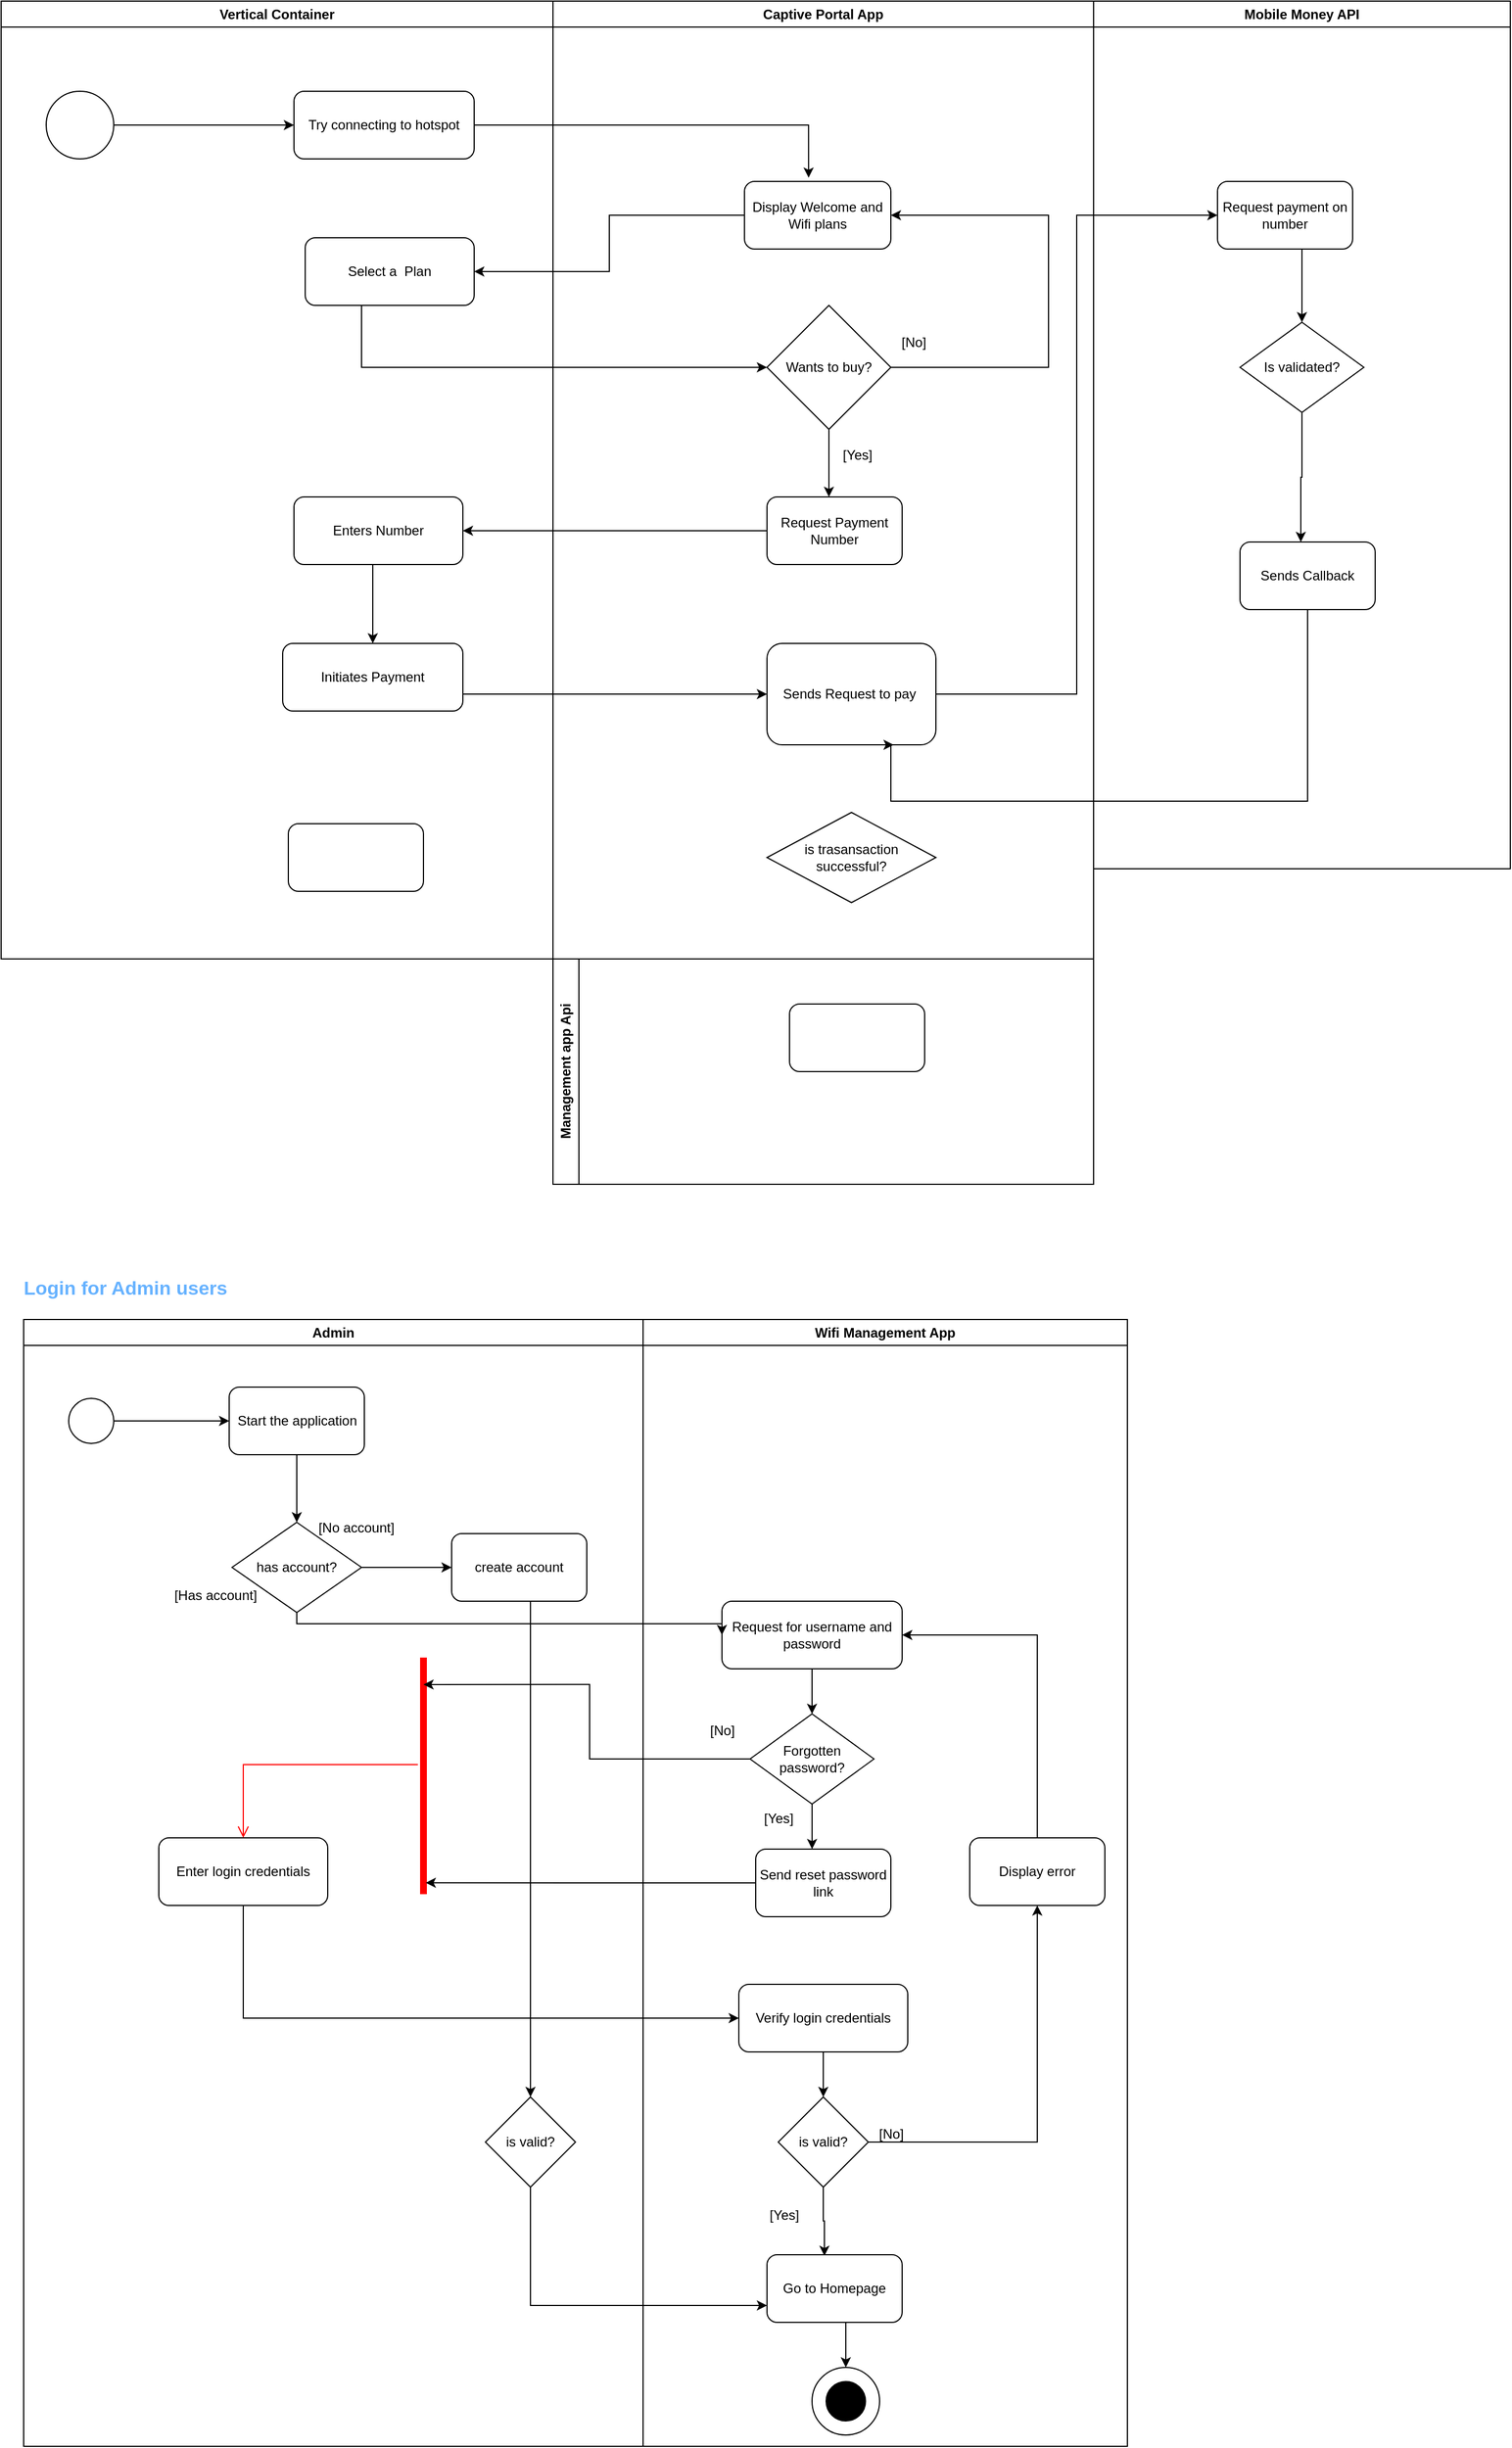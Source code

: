 <mxfile version="24.2.5" type="github">
  <diagram name="Page-1" id="CUb-QfJk0qU2F_aChCjE">
    <mxGraphModel dx="878" dy="1574" grid="1" gridSize="10" guides="1" tooltips="1" connect="1" arrows="1" fold="1" page="1" pageScale="1" pageWidth="850" pageHeight="1100" math="0" shadow="0">
      <root>
        <mxCell id="0" />
        <mxCell id="1" parent="0" />
        <mxCell id="_54EH0U5GBHdhhIOFVnq-2" value="Admin" style="swimlane;whiteSpace=wrap;html=1;" vertex="1" parent="1">
          <mxGeometry x="140" y="120" width="550" height="1000" as="geometry" />
        </mxCell>
        <mxCell id="_54EH0U5GBHdhhIOFVnq-7" style="edgeStyle=orthogonalEdgeStyle;rounded=0;orthogonalLoop=1;jettySize=auto;html=1;exitX=0.5;exitY=1;exitDx=0;exitDy=0;entryX=0.5;entryY=0;entryDx=0;entryDy=0;" edge="1" parent="_54EH0U5GBHdhhIOFVnq-2" source="_54EH0U5GBHdhhIOFVnq-3" target="_54EH0U5GBHdhhIOFVnq-4">
          <mxGeometry relative="1" as="geometry" />
        </mxCell>
        <mxCell id="_54EH0U5GBHdhhIOFVnq-3" value="Start the application" style="rounded=1;whiteSpace=wrap;html=1;" vertex="1" parent="_54EH0U5GBHdhhIOFVnq-2">
          <mxGeometry x="182.5" y="60" width="120" height="60" as="geometry" />
        </mxCell>
        <mxCell id="_54EH0U5GBHdhhIOFVnq-12" value="" style="edgeStyle=orthogonalEdgeStyle;rounded=0;orthogonalLoop=1;jettySize=auto;html=1;" edge="1" parent="_54EH0U5GBHdhhIOFVnq-2" source="_54EH0U5GBHdhhIOFVnq-4" target="_54EH0U5GBHdhhIOFVnq-9">
          <mxGeometry relative="1" as="geometry" />
        </mxCell>
        <mxCell id="_54EH0U5GBHdhhIOFVnq-4" value="has account?" style="rhombus;whiteSpace=wrap;html=1;" vertex="1" parent="_54EH0U5GBHdhhIOFVnq-2">
          <mxGeometry x="185" y="180" width="115" height="80" as="geometry" />
        </mxCell>
        <mxCell id="_54EH0U5GBHdhhIOFVnq-6" style="edgeStyle=orthogonalEdgeStyle;rounded=0;orthogonalLoop=1;jettySize=auto;html=1;entryX=0;entryY=0.5;entryDx=0;entryDy=0;" edge="1" parent="_54EH0U5GBHdhhIOFVnq-2" source="_54EH0U5GBHdhhIOFVnq-5" target="_54EH0U5GBHdhhIOFVnq-3">
          <mxGeometry relative="1" as="geometry" />
        </mxCell>
        <mxCell id="_54EH0U5GBHdhhIOFVnq-5" value="" style="ellipse;whiteSpace=wrap;html=1;aspect=fixed;fillColor=default;" vertex="1" parent="_54EH0U5GBHdhhIOFVnq-2">
          <mxGeometry x="40" y="70" width="40" height="40" as="geometry" />
        </mxCell>
        <mxCell id="_54EH0U5GBHdhhIOFVnq-48" style="edgeStyle=orthogonalEdgeStyle;rounded=0;orthogonalLoop=1;jettySize=auto;html=1;entryX=0.5;entryY=0;entryDx=0;entryDy=0;" edge="1" parent="_54EH0U5GBHdhhIOFVnq-2" source="_54EH0U5GBHdhhIOFVnq-9" target="_54EH0U5GBHdhhIOFVnq-34">
          <mxGeometry relative="1" as="geometry">
            <Array as="points">
              <mxPoint x="450" y="250" />
              <mxPoint x="450" y="250" />
            </Array>
          </mxGeometry>
        </mxCell>
        <mxCell id="_54EH0U5GBHdhhIOFVnq-9" value="create account" style="rounded=1;whiteSpace=wrap;html=1;" vertex="1" parent="_54EH0U5GBHdhhIOFVnq-2">
          <mxGeometry x="380" y="190" width="120" height="60" as="geometry" />
        </mxCell>
        <mxCell id="_54EH0U5GBHdhhIOFVnq-10" value="Enter login credentials" style="rounded=1;whiteSpace=wrap;html=1;" vertex="1" parent="_54EH0U5GBHdhhIOFVnq-2">
          <mxGeometry x="120" y="460" width="150" height="60" as="geometry" />
        </mxCell>
        <mxCell id="_54EH0U5GBHdhhIOFVnq-13" value="[No account]" style="text;html=1;align=center;verticalAlign=middle;resizable=0;points=[];autosize=1;strokeColor=none;fillColor=none;" vertex="1" parent="_54EH0U5GBHdhhIOFVnq-2">
          <mxGeometry x="250" y="170" width="90" height="30" as="geometry" />
        </mxCell>
        <mxCell id="_54EH0U5GBHdhhIOFVnq-14" value="[Has account]" style="text;html=1;align=center;verticalAlign=middle;resizable=0;points=[];autosize=1;strokeColor=none;fillColor=none;" vertex="1" parent="_54EH0U5GBHdhhIOFVnq-2">
          <mxGeometry x="120" y="230" width="100" height="30" as="geometry" />
        </mxCell>
        <mxCell id="_54EH0U5GBHdhhIOFVnq-27" value="" style="shape=line;html=1;strokeWidth=6;strokeColor=#ff0000;direction=north;" vertex="1" parent="_54EH0U5GBHdhhIOFVnq-2">
          <mxGeometry x="350" y="300" width="10" height="210" as="geometry" />
        </mxCell>
        <mxCell id="_54EH0U5GBHdhhIOFVnq-28" value="" style="edgeStyle=orthogonalEdgeStyle;html=1;verticalAlign=bottom;endArrow=open;endSize=8;strokeColor=#ff0000;rounded=0;entryX=0.5;entryY=0;entryDx=0;entryDy=0;" edge="1" source="_54EH0U5GBHdhhIOFVnq-27" parent="_54EH0U5GBHdhhIOFVnq-2" target="_54EH0U5GBHdhhIOFVnq-10">
          <mxGeometry relative="1" as="geometry">
            <mxPoint x="400" y="500" as="targetPoint" />
            <Array as="points">
              <mxPoint x="195" y="395" />
            </Array>
          </mxGeometry>
        </mxCell>
        <mxCell id="_54EH0U5GBHdhhIOFVnq-34" value="is valid?" style="rhombus;whiteSpace=wrap;html=1;" vertex="1" parent="_54EH0U5GBHdhhIOFVnq-2">
          <mxGeometry x="410" y="690" width="80" height="80" as="geometry" />
        </mxCell>
        <mxCell id="_54EH0U5GBHdhhIOFVnq-11" value="Wifi Management App" style="swimlane;whiteSpace=wrap;html=1;" vertex="1" parent="1">
          <mxGeometry x="690" y="120" width="430" height="1000" as="geometry" />
        </mxCell>
        <mxCell id="_54EH0U5GBHdhhIOFVnq-17" value="" style="edgeStyle=orthogonalEdgeStyle;rounded=0;orthogonalLoop=1;jettySize=auto;html=1;" edge="1" parent="_54EH0U5GBHdhhIOFVnq-11" source="_54EH0U5GBHdhhIOFVnq-15" target="_54EH0U5GBHdhhIOFVnq-16">
          <mxGeometry relative="1" as="geometry" />
        </mxCell>
        <mxCell id="_54EH0U5GBHdhhIOFVnq-15" value="Request for username and password" style="rounded=1;whiteSpace=wrap;html=1;" vertex="1" parent="_54EH0U5GBHdhhIOFVnq-11">
          <mxGeometry x="70" y="250" width="160" height="60" as="geometry" />
        </mxCell>
        <mxCell id="_54EH0U5GBHdhhIOFVnq-20" value="" style="edgeStyle=orthogonalEdgeStyle;rounded=0;orthogonalLoop=1;jettySize=auto;html=1;entryX=0.417;entryY=0;entryDx=0;entryDy=0;entryPerimeter=0;" edge="1" parent="_54EH0U5GBHdhhIOFVnq-11" source="_54EH0U5GBHdhhIOFVnq-16" target="_54EH0U5GBHdhhIOFVnq-19">
          <mxGeometry relative="1" as="geometry" />
        </mxCell>
        <mxCell id="_54EH0U5GBHdhhIOFVnq-16" value="Forgotten password?" style="rhombus;whiteSpace=wrap;html=1;" vertex="1" parent="_54EH0U5GBHdhhIOFVnq-11">
          <mxGeometry x="95" y="350" width="110" height="80" as="geometry" />
        </mxCell>
        <mxCell id="_54EH0U5GBHdhhIOFVnq-19" value="Send reset password link" style="rounded=1;whiteSpace=wrap;html=1;" vertex="1" parent="_54EH0U5GBHdhhIOFVnq-11">
          <mxGeometry x="100" y="470" width="120" height="60" as="geometry" />
        </mxCell>
        <mxCell id="_54EH0U5GBHdhhIOFVnq-23" value="[No]" style="text;html=1;align=center;verticalAlign=middle;resizable=0;points=[];autosize=1;strokeColor=none;fillColor=none;" vertex="1" parent="_54EH0U5GBHdhhIOFVnq-11">
          <mxGeometry x="45" y="350" width="50" height="30" as="geometry" />
        </mxCell>
        <mxCell id="_54EH0U5GBHdhhIOFVnq-33" value="" style="edgeStyle=orthogonalEdgeStyle;rounded=0;orthogonalLoop=1;jettySize=auto;html=1;" edge="1" parent="_54EH0U5GBHdhhIOFVnq-11" source="_54EH0U5GBHdhhIOFVnq-25" target="_54EH0U5GBHdhhIOFVnq-32">
          <mxGeometry relative="1" as="geometry" />
        </mxCell>
        <mxCell id="_54EH0U5GBHdhhIOFVnq-25" value="Verify login credentials" style="rounded=1;whiteSpace=wrap;html=1;" vertex="1" parent="_54EH0U5GBHdhhIOFVnq-11">
          <mxGeometry x="85" y="590" width="150" height="60" as="geometry" />
        </mxCell>
        <mxCell id="_54EH0U5GBHdhhIOFVnq-39" value="" style="edgeStyle=orthogonalEdgeStyle;rounded=0;orthogonalLoop=1;jettySize=auto;html=1;entryX=0.425;entryY=0.017;entryDx=0;entryDy=0;entryPerimeter=0;" edge="1" parent="_54EH0U5GBHdhhIOFVnq-11" source="_54EH0U5GBHdhhIOFVnq-32" target="_54EH0U5GBHdhhIOFVnq-35">
          <mxGeometry relative="1" as="geometry" />
        </mxCell>
        <mxCell id="_54EH0U5GBHdhhIOFVnq-42" style="edgeStyle=orthogonalEdgeStyle;rounded=0;orthogonalLoop=1;jettySize=auto;html=1;" edge="1" parent="_54EH0U5GBHdhhIOFVnq-11" source="_54EH0U5GBHdhhIOFVnq-32" target="_54EH0U5GBHdhhIOFVnq-41">
          <mxGeometry relative="1" as="geometry">
            <mxPoint x="350" y="530" as="targetPoint" />
          </mxGeometry>
        </mxCell>
        <mxCell id="_54EH0U5GBHdhhIOFVnq-32" value="is valid?" style="rhombus;whiteSpace=wrap;html=1;" vertex="1" parent="_54EH0U5GBHdhhIOFVnq-11">
          <mxGeometry x="120" y="690" width="80" height="80" as="geometry" />
        </mxCell>
        <mxCell id="_54EH0U5GBHdhhIOFVnq-46" value="" style="edgeStyle=orthogonalEdgeStyle;rounded=0;orthogonalLoop=1;jettySize=auto;html=1;entryX=0.5;entryY=0;entryDx=0;entryDy=0;" edge="1" parent="_54EH0U5GBHdhhIOFVnq-11" source="_54EH0U5GBHdhhIOFVnq-35" target="_54EH0U5GBHdhhIOFVnq-44">
          <mxGeometry relative="1" as="geometry">
            <Array as="points">
              <mxPoint x="180" y="910" />
              <mxPoint x="180" y="910" />
            </Array>
          </mxGeometry>
        </mxCell>
        <mxCell id="_54EH0U5GBHdhhIOFVnq-35" value="Go to Homepage" style="rounded=1;whiteSpace=wrap;html=1;" vertex="1" parent="_54EH0U5GBHdhhIOFVnq-11">
          <mxGeometry x="110" y="830" width="120" height="60" as="geometry" />
        </mxCell>
        <mxCell id="_54EH0U5GBHdhhIOFVnq-38" value="[Yes]" style="text;html=1;align=center;verticalAlign=middle;resizable=0;points=[];autosize=1;strokeColor=none;fillColor=none;" vertex="1" parent="_54EH0U5GBHdhhIOFVnq-11">
          <mxGeometry x="100" y="780" width="50" height="30" as="geometry" />
        </mxCell>
        <mxCell id="_54EH0U5GBHdhhIOFVnq-47" style="edgeStyle=orthogonalEdgeStyle;rounded=0;orthogonalLoop=1;jettySize=auto;html=1;entryX=1;entryY=0.5;entryDx=0;entryDy=0;" edge="1" parent="_54EH0U5GBHdhhIOFVnq-11" source="_54EH0U5GBHdhhIOFVnq-41" target="_54EH0U5GBHdhhIOFVnq-15">
          <mxGeometry relative="1" as="geometry">
            <Array as="points">
              <mxPoint x="350" y="280" />
            </Array>
          </mxGeometry>
        </mxCell>
        <mxCell id="_54EH0U5GBHdhhIOFVnq-41" value="Display error" style="rounded=1;whiteSpace=wrap;html=1;" vertex="1" parent="_54EH0U5GBHdhhIOFVnq-11">
          <mxGeometry x="290" y="460" width="120" height="60" as="geometry" />
        </mxCell>
        <mxCell id="_54EH0U5GBHdhhIOFVnq-44" value="" style="ellipse;whiteSpace=wrap;html=1;aspect=fixed;" vertex="1" parent="_54EH0U5GBHdhhIOFVnq-11">
          <mxGeometry x="150" y="930" width="60" height="60" as="geometry" />
        </mxCell>
        <mxCell id="_54EH0U5GBHdhhIOFVnq-45" value="" style="ellipse;whiteSpace=wrap;html=1;aspect=fixed;fillColor=#000000;" vertex="1" parent="_54EH0U5GBHdhhIOFVnq-11">
          <mxGeometry x="162.5" y="942.5" width="35" height="35" as="geometry" />
        </mxCell>
        <mxCell id="_54EH0U5GBHdhhIOFVnq-18" style="edgeStyle=orthogonalEdgeStyle;rounded=0;orthogonalLoop=1;jettySize=auto;html=1;entryX=0;entryY=0.5;entryDx=0;entryDy=0;exitX=0.5;exitY=1;exitDx=0;exitDy=0;" edge="1" parent="1" source="_54EH0U5GBHdhhIOFVnq-4" target="_54EH0U5GBHdhhIOFVnq-15">
          <mxGeometry relative="1" as="geometry">
            <mxPoint x="380" y="400" as="sourcePoint" />
            <mxPoint x="637" y="467.98" as="targetPoint" />
            <Array as="points">
              <mxPoint x="383" y="390" />
            </Array>
          </mxGeometry>
        </mxCell>
        <mxCell id="_54EH0U5GBHdhhIOFVnq-21" value="[Yes]" style="text;html=1;align=center;verticalAlign=middle;resizable=0;points=[];autosize=1;strokeColor=none;fillColor=none;" vertex="1" parent="1">
          <mxGeometry x="785" y="548" width="50" height="30" as="geometry" />
        </mxCell>
        <mxCell id="_54EH0U5GBHdhhIOFVnq-26" style="edgeStyle=orthogonalEdgeStyle;rounded=0;orthogonalLoop=1;jettySize=auto;html=1;entryX=0;entryY=0.5;entryDx=0;entryDy=0;" edge="1" parent="1" source="_54EH0U5GBHdhhIOFVnq-10" target="_54EH0U5GBHdhhIOFVnq-25">
          <mxGeometry relative="1" as="geometry">
            <mxPoint x="335" y="700" as="targetPoint" />
            <Array as="points">
              <mxPoint x="335" y="740" />
            </Array>
          </mxGeometry>
        </mxCell>
        <mxCell id="_54EH0U5GBHdhhIOFVnq-29" style="edgeStyle=orthogonalEdgeStyle;rounded=0;orthogonalLoop=1;jettySize=auto;html=1;entryX=0.048;entryY=0.7;entryDx=0;entryDy=0;entryPerimeter=0;" edge="1" parent="1" source="_54EH0U5GBHdhhIOFVnq-19" target="_54EH0U5GBHdhhIOFVnq-27">
          <mxGeometry relative="1" as="geometry">
            <mxPoint x="600" y="620" as="targetPoint" />
          </mxGeometry>
        </mxCell>
        <mxCell id="_54EH0U5GBHdhhIOFVnq-31" style="edgeStyle=orthogonalEdgeStyle;rounded=0;orthogonalLoop=1;jettySize=auto;html=1;entryX=0.886;entryY=0.5;entryDx=0;entryDy=0;entryPerimeter=0;" edge="1" parent="1" source="_54EH0U5GBHdhhIOFVnq-16" target="_54EH0U5GBHdhhIOFVnq-27">
          <mxGeometry relative="1" as="geometry" />
        </mxCell>
        <mxCell id="_54EH0U5GBHdhhIOFVnq-36" style="edgeStyle=orthogonalEdgeStyle;rounded=0;orthogonalLoop=1;jettySize=auto;html=1;entryX=0;entryY=0.75;entryDx=0;entryDy=0;" edge="1" parent="1" source="_54EH0U5GBHdhhIOFVnq-34" target="_54EH0U5GBHdhhIOFVnq-35">
          <mxGeometry relative="1" as="geometry">
            <Array as="points">
              <mxPoint x="590" y="995" />
            </Array>
          </mxGeometry>
        </mxCell>
        <mxCell id="_54EH0U5GBHdhhIOFVnq-43" value="[No]" style="text;html=1;align=center;verticalAlign=middle;resizable=0;points=[];autosize=1;strokeColor=none;fillColor=none;" vertex="1" parent="1">
          <mxGeometry x="885" y="828" width="50" height="30" as="geometry" />
        </mxCell>
        <mxCell id="_54EH0U5GBHdhhIOFVnq-49" value="&lt;b&gt;&lt;font color=&quot;#66b2ff&quot; style=&quot;font-size: 17px;&quot;&gt;Login for Admin users&lt;/font&gt;&lt;/b&gt;" style="text;html=1;align=center;verticalAlign=middle;resizable=0;points=[];autosize=1;strokeColor=none;fillColor=none;" vertex="1" parent="1">
          <mxGeometry x="130" y="78" width="200" height="30" as="geometry" />
        </mxCell>
        <mxCell id="_54EH0U5GBHdhhIOFVnq-50" value="Vertical Container" style="swimlane;whiteSpace=wrap;html=1;" vertex="1" parent="1">
          <mxGeometry x="120" y="-1050" width="490" height="850" as="geometry" />
        </mxCell>
        <mxCell id="_54EH0U5GBHdhhIOFVnq-55" style="edgeStyle=orthogonalEdgeStyle;rounded=0;orthogonalLoop=1;jettySize=auto;html=1;entryX=0;entryY=0.5;entryDx=0;entryDy=0;" edge="1" parent="_54EH0U5GBHdhhIOFVnq-50" source="_54EH0U5GBHdhhIOFVnq-52" target="_54EH0U5GBHdhhIOFVnq-53">
          <mxGeometry relative="1" as="geometry" />
        </mxCell>
        <mxCell id="_54EH0U5GBHdhhIOFVnq-52" value="" style="ellipse;whiteSpace=wrap;html=1;aspect=fixed;" vertex="1" parent="_54EH0U5GBHdhhIOFVnq-50">
          <mxGeometry x="40" y="80" width="60" height="60" as="geometry" />
        </mxCell>
        <mxCell id="_54EH0U5GBHdhhIOFVnq-53" value="Try connecting to hotspot" style="rounded=1;whiteSpace=wrap;html=1;" vertex="1" parent="_54EH0U5GBHdhhIOFVnq-50">
          <mxGeometry x="260" y="80" width="160" height="60" as="geometry" />
        </mxCell>
        <mxCell id="_54EH0U5GBHdhhIOFVnq-57" value="Select a&amp;nbsp; Plan" style="rounded=1;whiteSpace=wrap;html=1;" vertex="1" parent="_54EH0U5GBHdhhIOFVnq-50">
          <mxGeometry x="270" y="210" width="150" height="60" as="geometry" />
        </mxCell>
        <mxCell id="_54EH0U5GBHdhhIOFVnq-75" style="edgeStyle=orthogonalEdgeStyle;rounded=0;orthogonalLoop=1;jettySize=auto;html=1;entryX=0.5;entryY=0;entryDx=0;entryDy=0;" edge="1" parent="_54EH0U5GBHdhhIOFVnq-50" source="_54EH0U5GBHdhhIOFVnq-69" target="_54EH0U5GBHdhhIOFVnq-71">
          <mxGeometry relative="1" as="geometry">
            <Array as="points">
              <mxPoint x="330" y="500" />
              <mxPoint x="330" y="500" />
            </Array>
          </mxGeometry>
        </mxCell>
        <mxCell id="_54EH0U5GBHdhhIOFVnq-69" value="Enters Number" style="rounded=1;whiteSpace=wrap;html=1;" vertex="1" parent="_54EH0U5GBHdhhIOFVnq-50">
          <mxGeometry x="260" y="440" width="150" height="60" as="geometry" />
        </mxCell>
        <mxCell id="_54EH0U5GBHdhhIOFVnq-71" value="Initiates Payment" style="rounded=1;whiteSpace=wrap;html=1;" vertex="1" parent="_54EH0U5GBHdhhIOFVnq-50">
          <mxGeometry x="250" y="570" width="160" height="60" as="geometry" />
        </mxCell>
        <mxCell id="_54EH0U5GBHdhhIOFVnq-86" value="" style="rounded=1;whiteSpace=wrap;html=1;" vertex="1" parent="_54EH0U5GBHdhhIOFVnq-50">
          <mxGeometry x="255" y="730" width="120" height="60" as="geometry" />
        </mxCell>
        <mxCell id="_54EH0U5GBHdhhIOFVnq-51" value="Captive Portal App" style="swimlane;whiteSpace=wrap;html=1;startSize=23;" vertex="1" parent="1">
          <mxGeometry x="610" y="-1050" width="480" height="1050" as="geometry" />
        </mxCell>
        <mxCell id="_54EH0U5GBHdhhIOFVnq-54" value="Display Welcome and Wifi plans" style="rounded=1;whiteSpace=wrap;html=1;" vertex="1" parent="_54EH0U5GBHdhhIOFVnq-51">
          <mxGeometry x="170" y="160" width="130" height="60" as="geometry" />
        </mxCell>
        <mxCell id="_54EH0U5GBHdhhIOFVnq-65" value="" style="edgeStyle=orthogonalEdgeStyle;rounded=0;orthogonalLoop=1;jettySize=auto;html=1;" edge="1" parent="_54EH0U5GBHdhhIOFVnq-51" source="_54EH0U5GBHdhhIOFVnq-61">
          <mxGeometry relative="1" as="geometry">
            <mxPoint x="245" y="440" as="targetPoint" />
          </mxGeometry>
        </mxCell>
        <mxCell id="_54EH0U5GBHdhhIOFVnq-67" style="edgeStyle=orthogonalEdgeStyle;rounded=0;orthogonalLoop=1;jettySize=auto;html=1;entryX=1;entryY=0.5;entryDx=0;entryDy=0;" edge="1" parent="_54EH0U5GBHdhhIOFVnq-51" target="_54EH0U5GBHdhhIOFVnq-54">
          <mxGeometry relative="1" as="geometry">
            <mxPoint x="300" y="325" as="sourcePoint" />
            <mxPoint x="355" y="230" as="targetPoint" />
            <Array as="points">
              <mxPoint x="440" y="325" />
              <mxPoint x="440" y="190" />
            </Array>
          </mxGeometry>
        </mxCell>
        <mxCell id="_54EH0U5GBHdhhIOFVnq-61" value="Wants to buy?" style="rhombus;whiteSpace=wrap;html=1;" vertex="1" parent="_54EH0U5GBHdhhIOFVnq-51">
          <mxGeometry x="190" y="270" width="110" height="110" as="geometry" />
        </mxCell>
        <mxCell id="_54EH0U5GBHdhhIOFVnq-60" value="" style="edgeStyle=orthogonalEdgeStyle;rounded=0;orthogonalLoop=1;jettySize=auto;html=1;entryX=0;entryY=0.5;entryDx=0;entryDy=0;" edge="1" parent="_54EH0U5GBHdhhIOFVnq-51" target="_54EH0U5GBHdhhIOFVnq-61">
          <mxGeometry relative="1" as="geometry">
            <mxPoint x="-170" y="270" as="sourcePoint" />
            <mxPoint x="165" y="325" as="targetPoint" />
            <Array as="points">
              <mxPoint x="-170" y="325" />
            </Array>
          </mxGeometry>
        </mxCell>
        <mxCell id="_54EH0U5GBHdhhIOFVnq-63" value="Request Payment Number" style="rounded=1;whiteSpace=wrap;html=1;" vertex="1" parent="_54EH0U5GBHdhhIOFVnq-51">
          <mxGeometry x="190" y="440" width="120" height="60" as="geometry" />
        </mxCell>
        <mxCell id="_54EH0U5GBHdhhIOFVnq-72" value="Sends Request to pay&amp;nbsp;" style="rounded=1;whiteSpace=wrap;html=1;" vertex="1" parent="_54EH0U5GBHdhhIOFVnq-51">
          <mxGeometry x="190" y="570" width="150" height="90" as="geometry" />
        </mxCell>
        <mxCell id="_54EH0U5GBHdhhIOFVnq-85" value="is trasansaction successful?" style="rhombus;whiteSpace=wrap;html=1;" vertex="1" parent="_54EH0U5GBHdhhIOFVnq-51">
          <mxGeometry x="190" y="720" width="150" height="80" as="geometry" />
        </mxCell>
        <mxCell id="_54EH0U5GBHdhhIOFVnq-87" value="Management app Api" style="swimlane;horizontal=0;whiteSpace=wrap;html=1;" vertex="1" parent="_54EH0U5GBHdhhIOFVnq-51">
          <mxGeometry y="850" width="480" height="200" as="geometry" />
        </mxCell>
        <mxCell id="_54EH0U5GBHdhhIOFVnq-88" value="" style="rounded=1;whiteSpace=wrap;html=1;" vertex="1" parent="_54EH0U5GBHdhhIOFVnq-87">
          <mxGeometry x="210" y="40" width="120" height="60" as="geometry" />
        </mxCell>
        <mxCell id="_54EH0U5GBHdhhIOFVnq-56" style="edgeStyle=orthogonalEdgeStyle;rounded=0;orthogonalLoop=1;jettySize=auto;html=1;entryX=0.438;entryY=-0.055;entryDx=0;entryDy=0;entryPerimeter=0;" edge="1" parent="1" source="_54EH0U5GBHdhhIOFVnq-53" target="_54EH0U5GBHdhhIOFVnq-54">
          <mxGeometry relative="1" as="geometry" />
        </mxCell>
        <mxCell id="_54EH0U5GBHdhhIOFVnq-58" style="edgeStyle=orthogonalEdgeStyle;rounded=0;orthogonalLoop=1;jettySize=auto;html=1;exitX=0;exitY=0.5;exitDx=0;exitDy=0;" edge="1" parent="1" source="_54EH0U5GBHdhhIOFVnq-54" target="_54EH0U5GBHdhhIOFVnq-57">
          <mxGeometry relative="1" as="geometry" />
        </mxCell>
        <mxCell id="_54EH0U5GBHdhhIOFVnq-66" value="[Yes]" style="text;html=1;align=center;verticalAlign=middle;resizable=0;points=[];autosize=1;strokeColor=none;fillColor=none;" vertex="1" parent="1">
          <mxGeometry x="855" y="-662" width="50" height="30" as="geometry" />
        </mxCell>
        <mxCell id="_54EH0U5GBHdhhIOFVnq-68" value="[No]" style="text;html=1;align=center;verticalAlign=middle;resizable=0;points=[];autosize=1;strokeColor=none;fillColor=none;" vertex="1" parent="1">
          <mxGeometry x="905" y="-762" width="50" height="30" as="geometry" />
        </mxCell>
        <mxCell id="_54EH0U5GBHdhhIOFVnq-70" style="edgeStyle=orthogonalEdgeStyle;rounded=0;orthogonalLoop=1;jettySize=auto;html=1;entryX=1;entryY=0.5;entryDx=0;entryDy=0;" edge="1" parent="1" source="_54EH0U5GBHdhhIOFVnq-63" target="_54EH0U5GBHdhhIOFVnq-69">
          <mxGeometry relative="1" as="geometry" />
        </mxCell>
        <mxCell id="_54EH0U5GBHdhhIOFVnq-73" style="edgeStyle=orthogonalEdgeStyle;rounded=0;orthogonalLoop=1;jettySize=auto;html=1;entryX=0;entryY=0.5;entryDx=0;entryDy=0;" edge="1" parent="1" source="_54EH0U5GBHdhhIOFVnq-71" target="_54EH0U5GBHdhhIOFVnq-72">
          <mxGeometry relative="1" as="geometry">
            <Array as="points">
              <mxPoint x="600" y="-435" />
              <mxPoint x="600" y="-435" />
            </Array>
          </mxGeometry>
        </mxCell>
        <mxCell id="_54EH0U5GBHdhhIOFVnq-77" value="Mobile Money API" style="swimlane;whiteSpace=wrap;html=1;" vertex="1" parent="1">
          <mxGeometry x="1090" y="-1050" width="370" height="770" as="geometry" />
        </mxCell>
        <mxCell id="_54EH0U5GBHdhhIOFVnq-80" value="" style="edgeStyle=orthogonalEdgeStyle;rounded=0;orthogonalLoop=1;jettySize=auto;html=1;" edge="1" parent="_54EH0U5GBHdhhIOFVnq-77" source="_54EH0U5GBHdhhIOFVnq-76" target="_54EH0U5GBHdhhIOFVnq-79">
          <mxGeometry relative="1" as="geometry">
            <Array as="points">
              <mxPoint x="185" y="230" />
              <mxPoint x="185" y="230" />
            </Array>
          </mxGeometry>
        </mxCell>
        <mxCell id="_54EH0U5GBHdhhIOFVnq-76" value="Request payment on number" style="rounded=1;whiteSpace=wrap;html=1;" vertex="1" parent="_54EH0U5GBHdhhIOFVnq-77">
          <mxGeometry x="110" y="160" width="120" height="60" as="geometry" />
        </mxCell>
        <mxCell id="_54EH0U5GBHdhhIOFVnq-79" value="Is validated?" style="rhombus;whiteSpace=wrap;html=1;" vertex="1" parent="_54EH0U5GBHdhhIOFVnq-77">
          <mxGeometry x="130" y="285" width="110" height="80" as="geometry" />
        </mxCell>
        <mxCell id="_54EH0U5GBHdhhIOFVnq-81" value="Sends Callback" style="rounded=1;whiteSpace=wrap;html=1;" vertex="1" parent="_54EH0U5GBHdhhIOFVnq-77">
          <mxGeometry x="130" y="480" width="120" height="60" as="geometry" />
        </mxCell>
        <mxCell id="_54EH0U5GBHdhhIOFVnq-82" style="edgeStyle=orthogonalEdgeStyle;rounded=0;orthogonalLoop=1;jettySize=auto;html=1;entryX=0.45;entryY=0;entryDx=0;entryDy=0;entryPerimeter=0;" edge="1" parent="_54EH0U5GBHdhhIOFVnq-77" source="_54EH0U5GBHdhhIOFVnq-79" target="_54EH0U5GBHdhhIOFVnq-81">
          <mxGeometry relative="1" as="geometry" />
        </mxCell>
        <mxCell id="_54EH0U5GBHdhhIOFVnq-78" style="edgeStyle=orthogonalEdgeStyle;rounded=0;orthogonalLoop=1;jettySize=auto;html=1;entryX=0;entryY=0.5;entryDx=0;entryDy=0;" edge="1" parent="1" source="_54EH0U5GBHdhhIOFVnq-72" target="_54EH0U5GBHdhhIOFVnq-76">
          <mxGeometry relative="1" as="geometry" />
        </mxCell>
        <mxCell id="_54EH0U5GBHdhhIOFVnq-83" style="edgeStyle=orthogonalEdgeStyle;rounded=0;orthogonalLoop=1;jettySize=auto;html=1;exitX=0.5;exitY=1;exitDx=0;exitDy=0;entryX=0.75;entryY=1;entryDx=0;entryDy=0;" edge="1" parent="1" source="_54EH0U5GBHdhhIOFVnq-81" target="_54EH0U5GBHdhhIOFVnq-72">
          <mxGeometry relative="1" as="geometry">
            <mxPoint x="950" y="-220" as="targetPoint" />
            <mxPoint x="1290" y="-430" as="sourcePoint" />
            <Array as="points">
              <mxPoint x="1280" y="-340" />
              <mxPoint x="910" y="-340" />
              <mxPoint x="910" y="-390" />
            </Array>
          </mxGeometry>
        </mxCell>
      </root>
    </mxGraphModel>
  </diagram>
</mxfile>
